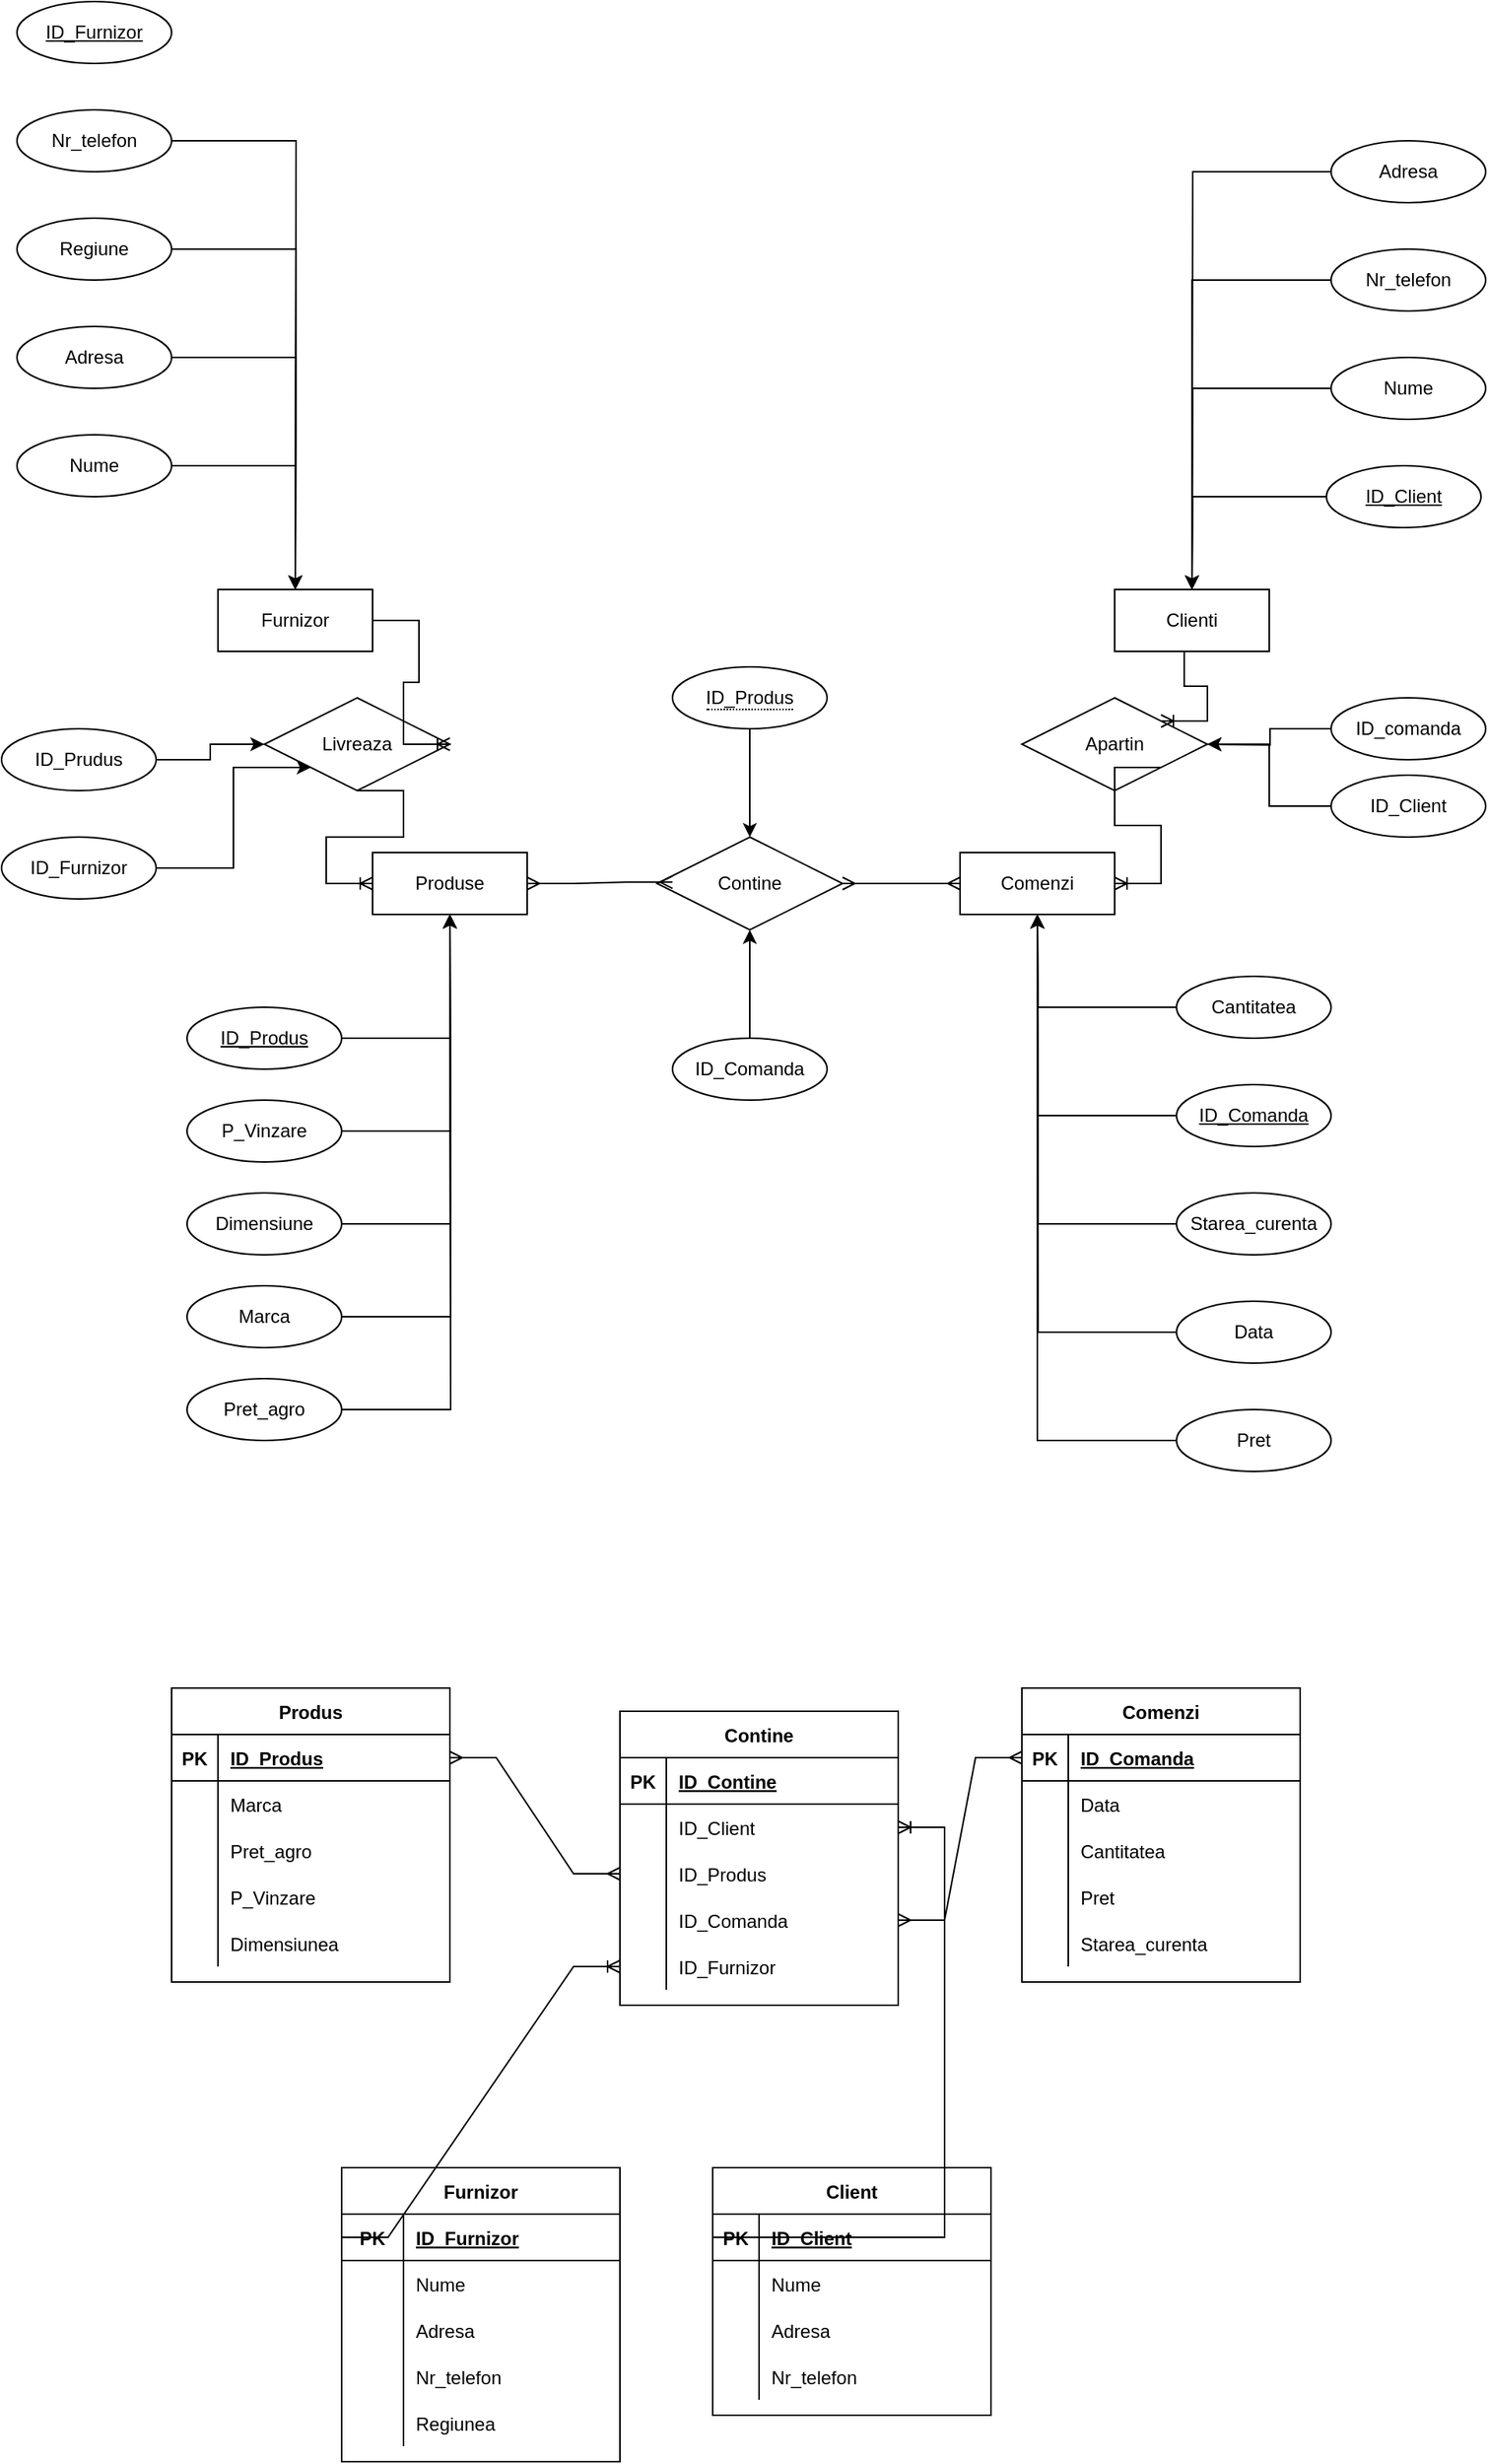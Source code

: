<mxfile version="20.0.1" type="github">
  <diagram id="z83KFJFxjoRGz391U0xc" name="Page-1">
    <mxGraphModel dx="2905" dy="2149" grid="1" gridSize="10" guides="1" tooltips="1" connect="1" arrows="1" fold="1" page="1" pageScale="1" pageWidth="827" pageHeight="1169" math="0" shadow="0">
      <root>
        <mxCell id="0" />
        <mxCell id="1" parent="0" />
        <mxCell id="r5ACtO8exmmjv2202aid-1" value="Produse" style="whiteSpace=wrap;html=1;align=center;" vertex="1" parent="1">
          <mxGeometry x="110" y="140" width="100" height="40" as="geometry" />
        </mxCell>
        <mxCell id="r5ACtO8exmmjv2202aid-2" value="Furnizor" style="whiteSpace=wrap;html=1;align=center;" vertex="1" parent="1">
          <mxGeometry x="10" y="-30" width="100" height="40" as="geometry" />
        </mxCell>
        <mxCell id="r5ACtO8exmmjv2202aid-3" value="Livreaza" style="shape=rhombus;perimeter=rhombusPerimeter;whiteSpace=wrap;html=1;align=center;" vertex="1" parent="1">
          <mxGeometry x="40" y="40" width="120" height="60" as="geometry" />
        </mxCell>
        <mxCell id="r5ACtO8exmmjv2202aid-4" value="Contine" style="shape=rhombus;perimeter=rhombusPerimeter;whiteSpace=wrap;html=1;align=center;" vertex="1" parent="1">
          <mxGeometry x="294" y="130" width="120" height="60" as="geometry" />
        </mxCell>
        <mxCell id="r5ACtO8exmmjv2202aid-5" value="Comenzi" style="whiteSpace=wrap;html=1;align=center;" vertex="1" parent="1">
          <mxGeometry x="490" y="140" width="100" height="40" as="geometry" />
        </mxCell>
        <mxCell id="r5ACtO8exmmjv2202aid-6" value="Clienti" style="whiteSpace=wrap;html=1;align=center;" vertex="1" parent="1">
          <mxGeometry x="590" y="-30" width="100" height="40" as="geometry" />
        </mxCell>
        <mxCell id="r5ACtO8exmmjv2202aid-7" value="Apartin" style="shape=rhombus;perimeter=rhombusPerimeter;whiteSpace=wrap;html=1;align=center;" vertex="1" parent="1">
          <mxGeometry x="530" y="40" width="120" height="60" as="geometry" />
        </mxCell>
        <mxCell id="r5ACtO8exmmjv2202aid-10" style="edgeStyle=orthogonalEdgeStyle;rounded=0;orthogonalLoop=1;jettySize=auto;html=1;entryX=0;entryY=0.5;entryDx=0;entryDy=0;" edge="1" parent="1" source="r5ACtO8exmmjv2202aid-8" target="r5ACtO8exmmjv2202aid-3">
          <mxGeometry relative="1" as="geometry" />
        </mxCell>
        <mxCell id="r5ACtO8exmmjv2202aid-8" value="ID_Prudus" style="ellipse;whiteSpace=wrap;html=1;align=center;" vertex="1" parent="1">
          <mxGeometry x="-130" y="60" width="100" height="40" as="geometry" />
        </mxCell>
        <mxCell id="r5ACtO8exmmjv2202aid-11" style="edgeStyle=orthogonalEdgeStyle;rounded=0;orthogonalLoop=1;jettySize=auto;html=1;entryX=0;entryY=1;entryDx=0;entryDy=0;" edge="1" parent="1" source="r5ACtO8exmmjv2202aid-9" target="r5ACtO8exmmjv2202aid-3">
          <mxGeometry relative="1" as="geometry">
            <Array as="points">
              <mxPoint x="20" y="150" />
              <mxPoint x="20" y="85" />
            </Array>
          </mxGeometry>
        </mxCell>
        <mxCell id="r5ACtO8exmmjv2202aid-9" value="ID_Furnizor" style="ellipse;whiteSpace=wrap;html=1;align=center;" vertex="1" parent="1">
          <mxGeometry x="-130" y="130" width="100" height="40" as="geometry" />
        </mxCell>
        <mxCell id="r5ACtO8exmmjv2202aid-17" style="edgeStyle=orthogonalEdgeStyle;rounded=0;orthogonalLoop=1;jettySize=auto;html=1;entryX=0.5;entryY=0;entryDx=0;entryDy=0;" edge="1" parent="1" source="r5ACtO8exmmjv2202aid-12" target="r5ACtO8exmmjv2202aid-2">
          <mxGeometry relative="1" as="geometry" />
        </mxCell>
        <mxCell id="r5ACtO8exmmjv2202aid-12" value="Nume" style="ellipse;whiteSpace=wrap;html=1;align=center;" vertex="1" parent="1">
          <mxGeometry x="-120" y="-130" width="100" height="40" as="geometry" />
        </mxCell>
        <mxCell id="r5ACtO8exmmjv2202aid-18" style="edgeStyle=orthogonalEdgeStyle;rounded=0;orthogonalLoop=1;jettySize=auto;html=1;" edge="1" parent="1" source="r5ACtO8exmmjv2202aid-13">
          <mxGeometry relative="1" as="geometry">
            <mxPoint x="60" y="-30" as="targetPoint" />
          </mxGeometry>
        </mxCell>
        <mxCell id="r5ACtO8exmmjv2202aid-13" value="Adresa" style="ellipse;whiteSpace=wrap;html=1;align=center;" vertex="1" parent="1">
          <mxGeometry x="-120" y="-200" width="100" height="40" as="geometry" />
        </mxCell>
        <mxCell id="r5ACtO8exmmjv2202aid-19" style="edgeStyle=orthogonalEdgeStyle;rounded=0;orthogonalLoop=1;jettySize=auto;html=1;" edge="1" parent="1" source="r5ACtO8exmmjv2202aid-14">
          <mxGeometry relative="1" as="geometry">
            <mxPoint x="60" y="-30" as="targetPoint" />
          </mxGeometry>
        </mxCell>
        <mxCell id="r5ACtO8exmmjv2202aid-14" value="Regiune" style="ellipse;whiteSpace=wrap;html=1;align=center;" vertex="1" parent="1">
          <mxGeometry x="-120" y="-270" width="100" height="40" as="geometry" />
        </mxCell>
        <mxCell id="r5ACtO8exmmjv2202aid-20" style="edgeStyle=orthogonalEdgeStyle;rounded=0;orthogonalLoop=1;jettySize=auto;html=1;" edge="1" parent="1" source="r5ACtO8exmmjv2202aid-15">
          <mxGeometry relative="1" as="geometry">
            <mxPoint x="60" y="-30" as="targetPoint" />
          </mxGeometry>
        </mxCell>
        <mxCell id="r5ACtO8exmmjv2202aid-15" value="Nr_telefon" style="ellipse;whiteSpace=wrap;html=1;align=center;" vertex="1" parent="1">
          <mxGeometry x="-120" y="-340" width="100" height="40" as="geometry" />
        </mxCell>
        <mxCell id="r5ACtO8exmmjv2202aid-21" value="ID_Furnizor" style="ellipse;whiteSpace=wrap;html=1;align=center;fontStyle=4" vertex="1" parent="1">
          <mxGeometry x="-120" y="-410" width="100" height="40" as="geometry" />
        </mxCell>
        <mxCell id="r5ACtO8exmmjv2202aid-27" style="edgeStyle=orthogonalEdgeStyle;rounded=0;orthogonalLoop=1;jettySize=auto;html=1;entryX=0.5;entryY=1;entryDx=0;entryDy=0;" edge="1" parent="1" source="r5ACtO8exmmjv2202aid-22" target="r5ACtO8exmmjv2202aid-1">
          <mxGeometry relative="1" as="geometry" />
        </mxCell>
        <mxCell id="r5ACtO8exmmjv2202aid-22" value="ID_Produs" style="ellipse;whiteSpace=wrap;html=1;align=center;fontStyle=4" vertex="1" parent="1">
          <mxGeometry x="-10" y="240" width="100" height="40" as="geometry" />
        </mxCell>
        <mxCell id="r5ACtO8exmmjv2202aid-28" style="edgeStyle=orthogonalEdgeStyle;rounded=0;orthogonalLoop=1;jettySize=auto;html=1;" edge="1" parent="1" source="r5ACtO8exmmjv2202aid-23">
          <mxGeometry relative="1" as="geometry">
            <mxPoint x="160" y="180" as="targetPoint" />
          </mxGeometry>
        </mxCell>
        <mxCell id="r5ACtO8exmmjv2202aid-23" value="P_Vinzare" style="ellipse;whiteSpace=wrap;html=1;align=center;" vertex="1" parent="1">
          <mxGeometry x="-10" y="300" width="100" height="40" as="geometry" />
        </mxCell>
        <mxCell id="r5ACtO8exmmjv2202aid-29" style="edgeStyle=orthogonalEdgeStyle;rounded=0;orthogonalLoop=1;jettySize=auto;html=1;" edge="1" parent="1" source="r5ACtO8exmmjv2202aid-24">
          <mxGeometry relative="1" as="geometry">
            <mxPoint x="160" y="180" as="targetPoint" />
          </mxGeometry>
        </mxCell>
        <mxCell id="r5ACtO8exmmjv2202aid-24" value="Dimensiune" style="ellipse;whiteSpace=wrap;html=1;align=center;" vertex="1" parent="1">
          <mxGeometry x="-10" y="360" width="100" height="40" as="geometry" />
        </mxCell>
        <mxCell id="r5ACtO8exmmjv2202aid-30" style="edgeStyle=orthogonalEdgeStyle;rounded=0;orthogonalLoop=1;jettySize=auto;html=1;" edge="1" parent="1" source="r5ACtO8exmmjv2202aid-25">
          <mxGeometry relative="1" as="geometry">
            <mxPoint x="160" y="180" as="targetPoint" />
          </mxGeometry>
        </mxCell>
        <mxCell id="r5ACtO8exmmjv2202aid-25" value="Marca" style="ellipse;whiteSpace=wrap;html=1;align=center;" vertex="1" parent="1">
          <mxGeometry x="-10" y="420" width="100" height="40" as="geometry" />
        </mxCell>
        <mxCell id="r5ACtO8exmmjv2202aid-31" style="edgeStyle=orthogonalEdgeStyle;rounded=0;orthogonalLoop=1;jettySize=auto;html=1;" edge="1" parent="1" source="r5ACtO8exmmjv2202aid-26">
          <mxGeometry relative="1" as="geometry">
            <mxPoint x="160" y="180" as="targetPoint" />
          </mxGeometry>
        </mxCell>
        <mxCell id="r5ACtO8exmmjv2202aid-26" value="Pret_agro" style="ellipse;whiteSpace=wrap;html=1;align=center;" vertex="1" parent="1">
          <mxGeometry x="-10" y="480" width="100" height="40" as="geometry" />
        </mxCell>
        <mxCell id="r5ACtO8exmmjv2202aid-35" style="edgeStyle=orthogonalEdgeStyle;rounded=0;orthogonalLoop=1;jettySize=auto;html=1;entryX=0.5;entryY=0;entryDx=0;entryDy=0;" edge="1" parent="1" source="r5ACtO8exmmjv2202aid-32" target="r5ACtO8exmmjv2202aid-4">
          <mxGeometry relative="1" as="geometry" />
        </mxCell>
        <mxCell id="r5ACtO8exmmjv2202aid-32" value="&lt;span style=&quot;border-bottom: 1px dotted&quot;&gt;ID_Produs&lt;/span&gt;" style="ellipse;whiteSpace=wrap;html=1;align=center;" vertex="1" parent="1">
          <mxGeometry x="304" y="20" width="100" height="40" as="geometry" />
        </mxCell>
        <mxCell id="r5ACtO8exmmjv2202aid-34" style="edgeStyle=orthogonalEdgeStyle;rounded=0;orthogonalLoop=1;jettySize=auto;html=1;entryX=0.5;entryY=1;entryDx=0;entryDy=0;" edge="1" parent="1" source="r5ACtO8exmmjv2202aid-33" target="r5ACtO8exmmjv2202aid-4">
          <mxGeometry relative="1" as="geometry" />
        </mxCell>
        <mxCell id="r5ACtO8exmmjv2202aid-33" value="ID_Comanda" style="ellipse;whiteSpace=wrap;html=1;align=center;" vertex="1" parent="1">
          <mxGeometry x="304" y="260" width="100" height="40" as="geometry" />
        </mxCell>
        <mxCell id="r5ACtO8exmmjv2202aid-45" style="edgeStyle=orthogonalEdgeStyle;rounded=0;orthogonalLoop=1;jettySize=auto;html=1;" edge="1" parent="1" source="r5ACtO8exmmjv2202aid-36">
          <mxGeometry relative="1" as="geometry">
            <mxPoint x="540.0" y="180" as="targetPoint" />
          </mxGeometry>
        </mxCell>
        <mxCell id="r5ACtO8exmmjv2202aid-36" value="Cantitatea" style="ellipse;whiteSpace=wrap;html=1;align=center;" vertex="1" parent="1">
          <mxGeometry x="630" y="220" width="100" height="40" as="geometry" />
        </mxCell>
        <mxCell id="r5ACtO8exmmjv2202aid-44" style="edgeStyle=orthogonalEdgeStyle;rounded=0;orthogonalLoop=1;jettySize=auto;html=1;" edge="1" parent="1" source="r5ACtO8exmmjv2202aid-37">
          <mxGeometry relative="1" as="geometry">
            <mxPoint x="540.0" y="180" as="targetPoint" />
          </mxGeometry>
        </mxCell>
        <mxCell id="r5ACtO8exmmjv2202aid-37" value="&lt;u&gt;ID_Comanda&lt;/u&gt;" style="ellipse;whiteSpace=wrap;html=1;align=center;" vertex="1" parent="1">
          <mxGeometry x="630" y="290" width="100" height="40" as="geometry" />
        </mxCell>
        <mxCell id="r5ACtO8exmmjv2202aid-43" style="edgeStyle=orthogonalEdgeStyle;rounded=0;orthogonalLoop=1;jettySize=auto;html=1;" edge="1" parent="1" source="r5ACtO8exmmjv2202aid-38">
          <mxGeometry relative="1" as="geometry">
            <mxPoint x="540.0" y="180" as="targetPoint" />
          </mxGeometry>
        </mxCell>
        <mxCell id="r5ACtO8exmmjv2202aid-38" value="Starea_curenta" style="ellipse;whiteSpace=wrap;html=1;align=center;" vertex="1" parent="1">
          <mxGeometry x="630" y="360" width="100" height="40" as="geometry" />
        </mxCell>
        <mxCell id="r5ACtO8exmmjv2202aid-42" style="edgeStyle=orthogonalEdgeStyle;rounded=0;orthogonalLoop=1;jettySize=auto;html=1;" edge="1" parent="1" source="r5ACtO8exmmjv2202aid-39">
          <mxGeometry relative="1" as="geometry">
            <mxPoint x="540.0" y="180" as="targetPoint" />
          </mxGeometry>
        </mxCell>
        <mxCell id="r5ACtO8exmmjv2202aid-39" value="Data" style="ellipse;whiteSpace=wrap;html=1;align=center;" vertex="1" parent="1">
          <mxGeometry x="630" y="430" width="100" height="40" as="geometry" />
        </mxCell>
        <mxCell id="r5ACtO8exmmjv2202aid-41" style="edgeStyle=orthogonalEdgeStyle;rounded=0;orthogonalLoop=1;jettySize=auto;html=1;entryX=0.5;entryY=1;entryDx=0;entryDy=0;" edge="1" parent="1" source="r5ACtO8exmmjv2202aid-40" target="r5ACtO8exmmjv2202aid-5">
          <mxGeometry relative="1" as="geometry" />
        </mxCell>
        <mxCell id="r5ACtO8exmmjv2202aid-40" value="Pret" style="ellipse;whiteSpace=wrap;html=1;align=center;" vertex="1" parent="1">
          <mxGeometry x="630" y="500" width="100" height="40" as="geometry" />
        </mxCell>
        <mxCell id="r5ACtO8exmmjv2202aid-49" style="edgeStyle=orthogonalEdgeStyle;rounded=0;orthogonalLoop=1;jettySize=auto;html=1;" edge="1" parent="1" source="r5ACtO8exmmjv2202aid-46">
          <mxGeometry relative="1" as="geometry">
            <mxPoint x="650" y="70" as="targetPoint" />
          </mxGeometry>
        </mxCell>
        <mxCell id="r5ACtO8exmmjv2202aid-46" value="ID_comanda" style="ellipse;whiteSpace=wrap;html=1;align=center;" vertex="1" parent="1">
          <mxGeometry x="730" y="40" width="100" height="40" as="geometry" />
        </mxCell>
        <mxCell id="r5ACtO8exmmjv2202aid-48" style="edgeStyle=orthogonalEdgeStyle;rounded=0;orthogonalLoop=1;jettySize=auto;html=1;" edge="1" parent="1" source="r5ACtO8exmmjv2202aid-47" target="r5ACtO8exmmjv2202aid-7">
          <mxGeometry relative="1" as="geometry" />
        </mxCell>
        <mxCell id="r5ACtO8exmmjv2202aid-47" value="ID_Client" style="ellipse;whiteSpace=wrap;html=1;align=center;" vertex="1" parent="1">
          <mxGeometry x="730" y="90" width="100" height="40" as="geometry" />
        </mxCell>
        <mxCell id="r5ACtO8exmmjv2202aid-55" style="edgeStyle=orthogonalEdgeStyle;rounded=0;orthogonalLoop=1;jettySize=auto;html=1;" edge="1" parent="1" source="r5ACtO8exmmjv2202aid-50">
          <mxGeometry relative="1" as="geometry">
            <mxPoint x="640.0" y="-30" as="targetPoint" />
          </mxGeometry>
        </mxCell>
        <mxCell id="r5ACtO8exmmjv2202aid-50" value="ID_Client" style="ellipse;whiteSpace=wrap;html=1;align=center;fontStyle=4" vertex="1" parent="1">
          <mxGeometry x="727" y="-110" width="100" height="40" as="geometry" />
        </mxCell>
        <mxCell id="r5ACtO8exmmjv2202aid-56" style="edgeStyle=orthogonalEdgeStyle;rounded=0;orthogonalLoop=1;jettySize=auto;html=1;" edge="1" parent="1" source="r5ACtO8exmmjv2202aid-51">
          <mxGeometry relative="1" as="geometry">
            <mxPoint x="640.0" y="-30" as="targetPoint" />
          </mxGeometry>
        </mxCell>
        <mxCell id="r5ACtO8exmmjv2202aid-51" value="Nume" style="ellipse;whiteSpace=wrap;html=1;align=center;" vertex="1" parent="1">
          <mxGeometry x="730" y="-180" width="100" height="40" as="geometry" />
        </mxCell>
        <mxCell id="r5ACtO8exmmjv2202aid-54" style="edgeStyle=orthogonalEdgeStyle;rounded=0;orthogonalLoop=1;jettySize=auto;html=1;entryX=0.5;entryY=0;entryDx=0;entryDy=0;" edge="1" parent="1" source="r5ACtO8exmmjv2202aid-52" target="r5ACtO8exmmjv2202aid-6">
          <mxGeometry relative="1" as="geometry" />
        </mxCell>
        <mxCell id="r5ACtO8exmmjv2202aid-52" value="Nr_telefon" style="ellipse;whiteSpace=wrap;html=1;align=center;" vertex="1" parent="1">
          <mxGeometry x="730" y="-250" width="100" height="40" as="geometry" />
        </mxCell>
        <mxCell id="r5ACtO8exmmjv2202aid-57" style="edgeStyle=orthogonalEdgeStyle;rounded=0;orthogonalLoop=1;jettySize=auto;html=1;" edge="1" parent="1" source="r5ACtO8exmmjv2202aid-53">
          <mxGeometry relative="1" as="geometry">
            <mxPoint x="640.0" y="-30" as="targetPoint" />
          </mxGeometry>
        </mxCell>
        <mxCell id="r5ACtO8exmmjv2202aid-53" value="Adresa" style="ellipse;whiteSpace=wrap;html=1;align=center;" vertex="1" parent="1">
          <mxGeometry x="730" y="-320" width="100" height="40" as="geometry" />
        </mxCell>
        <mxCell id="r5ACtO8exmmjv2202aid-60" value="" style="edgeStyle=entityRelationEdgeStyle;fontSize=12;html=1;endArrow=ERoneToMany;rounded=0;entryX=1;entryY=0;entryDx=0;entryDy=0;exitX=0.75;exitY=1;exitDx=0;exitDy=0;" edge="1" parent="1" source="r5ACtO8exmmjv2202aid-6" target="r5ACtO8exmmjv2202aid-7">
          <mxGeometry width="100" height="100" relative="1" as="geometry">
            <mxPoint x="500" y="50" as="sourcePoint" />
            <mxPoint x="600" y="-50" as="targetPoint" />
          </mxGeometry>
        </mxCell>
        <mxCell id="r5ACtO8exmmjv2202aid-61" value="" style="edgeStyle=entityRelationEdgeStyle;fontSize=12;html=1;endArrow=ERoneToMany;rounded=0;entryX=1;entryY=0.5;entryDx=0;entryDy=0;exitX=1;exitY=1;exitDx=0;exitDy=0;" edge="1" parent="1" source="r5ACtO8exmmjv2202aid-7" target="r5ACtO8exmmjv2202aid-5">
          <mxGeometry width="100" height="100" relative="1" as="geometry">
            <mxPoint x="660" y="250" as="sourcePoint" />
            <mxPoint x="760" y="150" as="targetPoint" />
          </mxGeometry>
        </mxCell>
        <mxCell id="r5ACtO8exmmjv2202aid-62" value="" style="edgeStyle=entityRelationEdgeStyle;fontSize=12;html=1;endArrow=ERmany;startArrow=ERmany;rounded=0;entryX=0;entryY=0.5;entryDx=0;entryDy=0;exitX=1;exitY=0.5;exitDx=0;exitDy=0;" edge="1" parent="1" source="r5ACtO8exmmjv2202aid-4" target="r5ACtO8exmmjv2202aid-5">
          <mxGeometry width="100" height="100" relative="1" as="geometry">
            <mxPoint x="400" y="290" as="sourcePoint" />
            <mxPoint x="500" y="190" as="targetPoint" />
          </mxGeometry>
        </mxCell>
        <mxCell id="r5ACtO8exmmjv2202aid-63" value="" style="edgeStyle=entityRelationEdgeStyle;fontSize=12;html=1;endArrow=ERmany;startArrow=ERmany;rounded=0;entryX=0;entryY=0.5;entryDx=0;entryDy=0;exitX=1;exitY=0.5;exitDx=0;exitDy=0;" edge="1" parent="1" source="r5ACtO8exmmjv2202aid-1">
          <mxGeometry width="100" height="100" relative="1" as="geometry">
            <mxPoint x="228" y="159.17" as="sourcePoint" />
            <mxPoint x="304" y="159.17" as="targetPoint" />
          </mxGeometry>
        </mxCell>
        <mxCell id="r5ACtO8exmmjv2202aid-64" value="" style="edgeStyle=entityRelationEdgeStyle;fontSize=12;html=1;endArrow=ERoneToMany;rounded=0;entryX=0;entryY=0.5;entryDx=0;entryDy=0;exitX=0.5;exitY=1;exitDx=0;exitDy=0;" edge="1" parent="1" source="r5ACtO8exmmjv2202aid-3" target="r5ACtO8exmmjv2202aid-1">
          <mxGeometry width="100" height="100" relative="1" as="geometry">
            <mxPoint x="-100" y="330" as="sourcePoint" />
            <mxPoint y="230" as="targetPoint" />
          </mxGeometry>
        </mxCell>
        <mxCell id="r5ACtO8exmmjv2202aid-65" value="" style="edgeStyle=entityRelationEdgeStyle;fontSize=12;html=1;endArrow=ERoneToMany;rounded=0;entryX=1;entryY=0.5;entryDx=0;entryDy=0;exitX=1;exitY=0.5;exitDx=0;exitDy=0;" edge="1" parent="1" source="r5ACtO8exmmjv2202aid-2" target="r5ACtO8exmmjv2202aid-3">
          <mxGeometry width="100" height="100" relative="1" as="geometry">
            <mxPoint x="160" as="sourcePoint" />
            <mxPoint x="170" y="60" as="targetPoint" />
          </mxGeometry>
        </mxCell>
        <mxCell id="r5ACtO8exmmjv2202aid-66" value="Produs" style="shape=table;startSize=30;container=1;collapsible=1;childLayout=tableLayout;fixedRows=1;rowLines=0;fontStyle=1;align=center;resizeLast=1;" vertex="1" parent="1">
          <mxGeometry x="-20" y="680" width="180" height="190" as="geometry" />
        </mxCell>
        <mxCell id="r5ACtO8exmmjv2202aid-67" value="" style="shape=tableRow;horizontal=0;startSize=0;swimlaneHead=0;swimlaneBody=0;fillColor=none;collapsible=0;dropTarget=0;points=[[0,0.5],[1,0.5]];portConstraint=eastwest;top=0;left=0;right=0;bottom=1;" vertex="1" parent="r5ACtO8exmmjv2202aid-66">
          <mxGeometry y="30" width="180" height="30" as="geometry" />
        </mxCell>
        <mxCell id="r5ACtO8exmmjv2202aid-68" value="PK" style="shape=partialRectangle;connectable=0;fillColor=none;top=0;left=0;bottom=0;right=0;fontStyle=1;overflow=hidden;" vertex="1" parent="r5ACtO8exmmjv2202aid-67">
          <mxGeometry width="30" height="30" as="geometry">
            <mxRectangle width="30" height="30" as="alternateBounds" />
          </mxGeometry>
        </mxCell>
        <mxCell id="r5ACtO8exmmjv2202aid-69" value="ID_Produs" style="shape=partialRectangle;connectable=0;fillColor=none;top=0;left=0;bottom=0;right=0;align=left;spacingLeft=6;fontStyle=5;overflow=hidden;" vertex="1" parent="r5ACtO8exmmjv2202aid-67">
          <mxGeometry x="30" width="150" height="30" as="geometry">
            <mxRectangle width="150" height="30" as="alternateBounds" />
          </mxGeometry>
        </mxCell>
        <mxCell id="r5ACtO8exmmjv2202aid-70" value="" style="shape=tableRow;horizontal=0;startSize=0;swimlaneHead=0;swimlaneBody=0;fillColor=none;collapsible=0;dropTarget=0;points=[[0,0.5],[1,0.5]];portConstraint=eastwest;top=0;left=0;right=0;bottom=0;" vertex="1" parent="r5ACtO8exmmjv2202aid-66">
          <mxGeometry y="60" width="180" height="30" as="geometry" />
        </mxCell>
        <mxCell id="r5ACtO8exmmjv2202aid-71" value="" style="shape=partialRectangle;connectable=0;fillColor=none;top=0;left=0;bottom=0;right=0;editable=1;overflow=hidden;" vertex="1" parent="r5ACtO8exmmjv2202aid-70">
          <mxGeometry width="30" height="30" as="geometry">
            <mxRectangle width="30" height="30" as="alternateBounds" />
          </mxGeometry>
        </mxCell>
        <mxCell id="r5ACtO8exmmjv2202aid-72" value="Marca" style="shape=partialRectangle;connectable=0;fillColor=none;top=0;left=0;bottom=0;right=0;align=left;spacingLeft=6;overflow=hidden;" vertex="1" parent="r5ACtO8exmmjv2202aid-70">
          <mxGeometry x="30" width="150" height="30" as="geometry">
            <mxRectangle width="150" height="30" as="alternateBounds" />
          </mxGeometry>
        </mxCell>
        <mxCell id="r5ACtO8exmmjv2202aid-73" value="" style="shape=tableRow;horizontal=0;startSize=0;swimlaneHead=0;swimlaneBody=0;fillColor=none;collapsible=0;dropTarget=0;points=[[0,0.5],[1,0.5]];portConstraint=eastwest;top=0;left=0;right=0;bottom=0;" vertex="1" parent="r5ACtO8exmmjv2202aid-66">
          <mxGeometry y="90" width="180" height="30" as="geometry" />
        </mxCell>
        <mxCell id="r5ACtO8exmmjv2202aid-74" value="" style="shape=partialRectangle;connectable=0;fillColor=none;top=0;left=0;bottom=0;right=0;editable=1;overflow=hidden;" vertex="1" parent="r5ACtO8exmmjv2202aid-73">
          <mxGeometry width="30" height="30" as="geometry">
            <mxRectangle width="30" height="30" as="alternateBounds" />
          </mxGeometry>
        </mxCell>
        <mxCell id="r5ACtO8exmmjv2202aid-75" value="Pret_agro" style="shape=partialRectangle;connectable=0;fillColor=none;top=0;left=0;bottom=0;right=0;align=left;spacingLeft=6;overflow=hidden;" vertex="1" parent="r5ACtO8exmmjv2202aid-73">
          <mxGeometry x="30" width="150" height="30" as="geometry">
            <mxRectangle width="150" height="30" as="alternateBounds" />
          </mxGeometry>
        </mxCell>
        <mxCell id="r5ACtO8exmmjv2202aid-76" value="" style="shape=tableRow;horizontal=0;startSize=0;swimlaneHead=0;swimlaneBody=0;fillColor=none;collapsible=0;dropTarget=0;points=[[0,0.5],[1,0.5]];portConstraint=eastwest;top=0;left=0;right=0;bottom=0;" vertex="1" parent="r5ACtO8exmmjv2202aid-66">
          <mxGeometry y="120" width="180" height="30" as="geometry" />
        </mxCell>
        <mxCell id="r5ACtO8exmmjv2202aid-77" value="" style="shape=partialRectangle;connectable=0;fillColor=none;top=0;left=0;bottom=0;right=0;editable=1;overflow=hidden;" vertex="1" parent="r5ACtO8exmmjv2202aid-76">
          <mxGeometry width="30" height="30" as="geometry">
            <mxRectangle width="30" height="30" as="alternateBounds" />
          </mxGeometry>
        </mxCell>
        <mxCell id="r5ACtO8exmmjv2202aid-78" value="P_Vinzare" style="shape=partialRectangle;connectable=0;fillColor=none;top=0;left=0;bottom=0;right=0;align=left;spacingLeft=6;overflow=hidden;" vertex="1" parent="r5ACtO8exmmjv2202aid-76">
          <mxGeometry x="30" width="150" height="30" as="geometry">
            <mxRectangle width="150" height="30" as="alternateBounds" />
          </mxGeometry>
        </mxCell>
        <mxCell id="r5ACtO8exmmjv2202aid-79" value="" style="shape=tableRow;horizontal=0;startSize=0;swimlaneHead=0;swimlaneBody=0;fillColor=none;collapsible=0;dropTarget=0;points=[[0,0.5],[1,0.5]];portConstraint=eastwest;top=0;left=0;right=0;bottom=0;" vertex="1" parent="r5ACtO8exmmjv2202aid-66">
          <mxGeometry y="150" width="180" height="30" as="geometry" />
        </mxCell>
        <mxCell id="r5ACtO8exmmjv2202aid-80" value="" style="shape=partialRectangle;connectable=0;fillColor=none;top=0;left=0;bottom=0;right=0;editable=1;overflow=hidden;" vertex="1" parent="r5ACtO8exmmjv2202aid-79">
          <mxGeometry width="30" height="30" as="geometry">
            <mxRectangle width="30" height="30" as="alternateBounds" />
          </mxGeometry>
        </mxCell>
        <mxCell id="r5ACtO8exmmjv2202aid-81" value="Dimensiunea" style="shape=partialRectangle;connectable=0;fillColor=none;top=0;left=0;bottom=0;right=0;align=left;spacingLeft=6;overflow=hidden;" vertex="1" parent="r5ACtO8exmmjv2202aid-79">
          <mxGeometry x="30" width="150" height="30" as="geometry">
            <mxRectangle width="150" height="30" as="alternateBounds" />
          </mxGeometry>
        </mxCell>
        <mxCell id="r5ACtO8exmmjv2202aid-82" value="Contine" style="shape=table;startSize=30;container=1;collapsible=1;childLayout=tableLayout;fixedRows=1;rowLines=0;fontStyle=1;align=center;resizeLast=1;" vertex="1" parent="1">
          <mxGeometry x="270" y="695" width="180" height="190" as="geometry" />
        </mxCell>
        <mxCell id="r5ACtO8exmmjv2202aid-83" value="" style="shape=tableRow;horizontal=0;startSize=0;swimlaneHead=0;swimlaneBody=0;fillColor=none;collapsible=0;dropTarget=0;points=[[0,0.5],[1,0.5]];portConstraint=eastwest;top=0;left=0;right=0;bottom=1;" vertex="1" parent="r5ACtO8exmmjv2202aid-82">
          <mxGeometry y="30" width="180" height="30" as="geometry" />
        </mxCell>
        <mxCell id="r5ACtO8exmmjv2202aid-84" value="PK" style="shape=partialRectangle;connectable=0;fillColor=none;top=0;left=0;bottom=0;right=0;fontStyle=1;overflow=hidden;" vertex="1" parent="r5ACtO8exmmjv2202aid-83">
          <mxGeometry width="30" height="30" as="geometry">
            <mxRectangle width="30" height="30" as="alternateBounds" />
          </mxGeometry>
        </mxCell>
        <mxCell id="r5ACtO8exmmjv2202aid-85" value="ID_Contine" style="shape=partialRectangle;connectable=0;fillColor=none;top=0;left=0;bottom=0;right=0;align=left;spacingLeft=6;fontStyle=5;overflow=hidden;" vertex="1" parent="r5ACtO8exmmjv2202aid-83">
          <mxGeometry x="30" width="150" height="30" as="geometry">
            <mxRectangle width="150" height="30" as="alternateBounds" />
          </mxGeometry>
        </mxCell>
        <mxCell id="r5ACtO8exmmjv2202aid-86" value="" style="shape=tableRow;horizontal=0;startSize=0;swimlaneHead=0;swimlaneBody=0;fillColor=none;collapsible=0;dropTarget=0;points=[[0,0.5],[1,0.5]];portConstraint=eastwest;top=0;left=0;right=0;bottom=0;" vertex="1" parent="r5ACtO8exmmjv2202aid-82">
          <mxGeometry y="60" width="180" height="30" as="geometry" />
        </mxCell>
        <mxCell id="r5ACtO8exmmjv2202aid-87" value="" style="shape=partialRectangle;connectable=0;fillColor=none;top=0;left=0;bottom=0;right=0;editable=1;overflow=hidden;" vertex="1" parent="r5ACtO8exmmjv2202aid-86">
          <mxGeometry width="30" height="30" as="geometry">
            <mxRectangle width="30" height="30" as="alternateBounds" />
          </mxGeometry>
        </mxCell>
        <mxCell id="r5ACtO8exmmjv2202aid-88" value="ID_Client        " style="shape=partialRectangle;connectable=0;fillColor=none;top=0;left=0;bottom=0;right=0;align=left;spacingLeft=6;overflow=hidden;" vertex="1" parent="r5ACtO8exmmjv2202aid-86">
          <mxGeometry x="30" width="150" height="30" as="geometry">
            <mxRectangle width="150" height="30" as="alternateBounds" />
          </mxGeometry>
        </mxCell>
        <mxCell id="r5ACtO8exmmjv2202aid-89" value="" style="shape=tableRow;horizontal=0;startSize=0;swimlaneHead=0;swimlaneBody=0;fillColor=none;collapsible=0;dropTarget=0;points=[[0,0.5],[1,0.5]];portConstraint=eastwest;top=0;left=0;right=0;bottom=0;" vertex="1" parent="r5ACtO8exmmjv2202aid-82">
          <mxGeometry y="90" width="180" height="30" as="geometry" />
        </mxCell>
        <mxCell id="r5ACtO8exmmjv2202aid-90" value="" style="shape=partialRectangle;connectable=0;fillColor=none;top=0;left=0;bottom=0;right=0;editable=1;overflow=hidden;" vertex="1" parent="r5ACtO8exmmjv2202aid-89">
          <mxGeometry width="30" height="30" as="geometry">
            <mxRectangle width="30" height="30" as="alternateBounds" />
          </mxGeometry>
        </mxCell>
        <mxCell id="r5ACtO8exmmjv2202aid-91" value="ID_Produs" style="shape=partialRectangle;connectable=0;fillColor=none;top=0;left=0;bottom=0;right=0;align=left;spacingLeft=6;overflow=hidden;" vertex="1" parent="r5ACtO8exmmjv2202aid-89">
          <mxGeometry x="30" width="150" height="30" as="geometry">
            <mxRectangle width="150" height="30" as="alternateBounds" />
          </mxGeometry>
        </mxCell>
        <mxCell id="r5ACtO8exmmjv2202aid-92" value="" style="shape=tableRow;horizontal=0;startSize=0;swimlaneHead=0;swimlaneBody=0;fillColor=none;collapsible=0;dropTarget=0;points=[[0,0.5],[1,0.5]];portConstraint=eastwest;top=0;left=0;right=0;bottom=0;" vertex="1" parent="r5ACtO8exmmjv2202aid-82">
          <mxGeometry y="120" width="180" height="30" as="geometry" />
        </mxCell>
        <mxCell id="r5ACtO8exmmjv2202aid-93" value="" style="shape=partialRectangle;connectable=0;fillColor=none;top=0;left=0;bottom=0;right=0;editable=1;overflow=hidden;" vertex="1" parent="r5ACtO8exmmjv2202aid-92">
          <mxGeometry width="30" height="30" as="geometry">
            <mxRectangle width="30" height="30" as="alternateBounds" />
          </mxGeometry>
        </mxCell>
        <mxCell id="r5ACtO8exmmjv2202aid-94" value="ID_Comanda" style="shape=partialRectangle;connectable=0;fillColor=none;top=0;left=0;bottom=0;right=0;align=left;spacingLeft=6;overflow=hidden;" vertex="1" parent="r5ACtO8exmmjv2202aid-92">
          <mxGeometry x="30" width="150" height="30" as="geometry">
            <mxRectangle width="150" height="30" as="alternateBounds" />
          </mxGeometry>
        </mxCell>
        <mxCell id="r5ACtO8exmmjv2202aid-108" value="" style="shape=tableRow;horizontal=0;startSize=0;swimlaneHead=0;swimlaneBody=0;fillColor=none;collapsible=0;dropTarget=0;points=[[0,0.5],[1,0.5]];portConstraint=eastwest;top=0;left=0;right=0;bottom=0;" vertex="1" parent="r5ACtO8exmmjv2202aid-82">
          <mxGeometry y="150" width="180" height="30" as="geometry" />
        </mxCell>
        <mxCell id="r5ACtO8exmmjv2202aid-109" value="" style="shape=partialRectangle;connectable=0;fillColor=none;top=0;left=0;bottom=0;right=0;editable=1;overflow=hidden;" vertex="1" parent="r5ACtO8exmmjv2202aid-108">
          <mxGeometry width="30" height="30" as="geometry">
            <mxRectangle width="30" height="30" as="alternateBounds" />
          </mxGeometry>
        </mxCell>
        <mxCell id="r5ACtO8exmmjv2202aid-110" value="ID_Furnizor" style="shape=partialRectangle;connectable=0;fillColor=none;top=0;left=0;bottom=0;right=0;align=left;spacingLeft=6;overflow=hidden;" vertex="1" parent="r5ACtO8exmmjv2202aid-108">
          <mxGeometry x="30" width="150" height="30" as="geometry">
            <mxRectangle width="150" height="30" as="alternateBounds" />
          </mxGeometry>
        </mxCell>
        <mxCell id="r5ACtO8exmmjv2202aid-111" value="Comenzi" style="shape=table;startSize=30;container=1;collapsible=1;childLayout=tableLayout;fixedRows=1;rowLines=0;fontStyle=1;align=center;resizeLast=1;" vertex="1" parent="1">
          <mxGeometry x="530" y="680" width="180" height="190" as="geometry" />
        </mxCell>
        <mxCell id="r5ACtO8exmmjv2202aid-112" value="" style="shape=tableRow;horizontal=0;startSize=0;swimlaneHead=0;swimlaneBody=0;fillColor=none;collapsible=0;dropTarget=0;points=[[0,0.5],[1,0.5]];portConstraint=eastwest;top=0;left=0;right=0;bottom=1;" vertex="1" parent="r5ACtO8exmmjv2202aid-111">
          <mxGeometry y="30" width="180" height="30" as="geometry" />
        </mxCell>
        <mxCell id="r5ACtO8exmmjv2202aid-113" value="PK" style="shape=partialRectangle;connectable=0;fillColor=none;top=0;left=0;bottom=0;right=0;fontStyle=1;overflow=hidden;" vertex="1" parent="r5ACtO8exmmjv2202aid-112">
          <mxGeometry width="30" height="30" as="geometry">
            <mxRectangle width="30" height="30" as="alternateBounds" />
          </mxGeometry>
        </mxCell>
        <mxCell id="r5ACtO8exmmjv2202aid-114" value="ID_Comanda" style="shape=partialRectangle;connectable=0;fillColor=none;top=0;left=0;bottom=0;right=0;align=left;spacingLeft=6;fontStyle=5;overflow=hidden;" vertex="1" parent="r5ACtO8exmmjv2202aid-112">
          <mxGeometry x="30" width="150" height="30" as="geometry">
            <mxRectangle width="150" height="30" as="alternateBounds" />
          </mxGeometry>
        </mxCell>
        <mxCell id="r5ACtO8exmmjv2202aid-115" value="" style="shape=tableRow;horizontal=0;startSize=0;swimlaneHead=0;swimlaneBody=0;fillColor=none;collapsible=0;dropTarget=0;points=[[0,0.5],[1,0.5]];portConstraint=eastwest;top=0;left=0;right=0;bottom=0;" vertex="1" parent="r5ACtO8exmmjv2202aid-111">
          <mxGeometry y="60" width="180" height="30" as="geometry" />
        </mxCell>
        <mxCell id="r5ACtO8exmmjv2202aid-116" value="" style="shape=partialRectangle;connectable=0;fillColor=none;top=0;left=0;bottom=0;right=0;editable=1;overflow=hidden;" vertex="1" parent="r5ACtO8exmmjv2202aid-115">
          <mxGeometry width="30" height="30" as="geometry">
            <mxRectangle width="30" height="30" as="alternateBounds" />
          </mxGeometry>
        </mxCell>
        <mxCell id="r5ACtO8exmmjv2202aid-117" value="Data" style="shape=partialRectangle;connectable=0;fillColor=none;top=0;left=0;bottom=0;right=0;align=left;spacingLeft=6;overflow=hidden;" vertex="1" parent="r5ACtO8exmmjv2202aid-115">
          <mxGeometry x="30" width="150" height="30" as="geometry">
            <mxRectangle width="150" height="30" as="alternateBounds" />
          </mxGeometry>
        </mxCell>
        <mxCell id="r5ACtO8exmmjv2202aid-118" value="" style="shape=tableRow;horizontal=0;startSize=0;swimlaneHead=0;swimlaneBody=0;fillColor=none;collapsible=0;dropTarget=0;points=[[0,0.5],[1,0.5]];portConstraint=eastwest;top=0;left=0;right=0;bottom=0;" vertex="1" parent="r5ACtO8exmmjv2202aid-111">
          <mxGeometry y="90" width="180" height="30" as="geometry" />
        </mxCell>
        <mxCell id="r5ACtO8exmmjv2202aid-119" value="" style="shape=partialRectangle;connectable=0;fillColor=none;top=0;left=0;bottom=0;right=0;editable=1;overflow=hidden;" vertex="1" parent="r5ACtO8exmmjv2202aid-118">
          <mxGeometry width="30" height="30" as="geometry">
            <mxRectangle width="30" height="30" as="alternateBounds" />
          </mxGeometry>
        </mxCell>
        <mxCell id="r5ACtO8exmmjv2202aid-120" value="Cantitatea" style="shape=partialRectangle;connectable=0;fillColor=none;top=0;left=0;bottom=0;right=0;align=left;spacingLeft=6;overflow=hidden;" vertex="1" parent="r5ACtO8exmmjv2202aid-118">
          <mxGeometry x="30" width="150" height="30" as="geometry">
            <mxRectangle width="150" height="30" as="alternateBounds" />
          </mxGeometry>
        </mxCell>
        <mxCell id="r5ACtO8exmmjv2202aid-121" value="" style="shape=tableRow;horizontal=0;startSize=0;swimlaneHead=0;swimlaneBody=0;fillColor=none;collapsible=0;dropTarget=0;points=[[0,0.5],[1,0.5]];portConstraint=eastwest;top=0;left=0;right=0;bottom=0;" vertex="1" parent="r5ACtO8exmmjv2202aid-111">
          <mxGeometry y="120" width="180" height="30" as="geometry" />
        </mxCell>
        <mxCell id="r5ACtO8exmmjv2202aid-122" value="" style="shape=partialRectangle;connectable=0;fillColor=none;top=0;left=0;bottom=0;right=0;editable=1;overflow=hidden;" vertex="1" parent="r5ACtO8exmmjv2202aid-121">
          <mxGeometry width="30" height="30" as="geometry">
            <mxRectangle width="30" height="30" as="alternateBounds" />
          </mxGeometry>
        </mxCell>
        <mxCell id="r5ACtO8exmmjv2202aid-123" value="Pret" style="shape=partialRectangle;connectable=0;fillColor=none;top=0;left=0;bottom=0;right=0;align=left;spacingLeft=6;overflow=hidden;" vertex="1" parent="r5ACtO8exmmjv2202aid-121">
          <mxGeometry x="30" width="150" height="30" as="geometry">
            <mxRectangle width="150" height="30" as="alternateBounds" />
          </mxGeometry>
        </mxCell>
        <mxCell id="r5ACtO8exmmjv2202aid-124" value="" style="shape=tableRow;horizontal=0;startSize=0;swimlaneHead=0;swimlaneBody=0;fillColor=none;collapsible=0;dropTarget=0;points=[[0,0.5],[1,0.5]];portConstraint=eastwest;top=0;left=0;right=0;bottom=0;" vertex="1" parent="r5ACtO8exmmjv2202aid-111">
          <mxGeometry y="150" width="180" height="30" as="geometry" />
        </mxCell>
        <mxCell id="r5ACtO8exmmjv2202aid-125" value="" style="shape=partialRectangle;connectable=0;fillColor=none;top=0;left=0;bottom=0;right=0;editable=1;overflow=hidden;" vertex="1" parent="r5ACtO8exmmjv2202aid-124">
          <mxGeometry width="30" height="30" as="geometry">
            <mxRectangle width="30" height="30" as="alternateBounds" />
          </mxGeometry>
        </mxCell>
        <mxCell id="r5ACtO8exmmjv2202aid-126" value="Starea_curenta" style="shape=partialRectangle;connectable=0;fillColor=none;top=0;left=0;bottom=0;right=0;align=left;spacingLeft=6;overflow=hidden;" vertex="1" parent="r5ACtO8exmmjv2202aid-124">
          <mxGeometry x="30" width="150" height="30" as="geometry">
            <mxRectangle width="150" height="30" as="alternateBounds" />
          </mxGeometry>
        </mxCell>
        <mxCell id="r5ACtO8exmmjv2202aid-127" value="Furnizor" style="shape=table;startSize=30;container=1;collapsible=1;childLayout=tableLayout;fixedRows=1;rowLines=0;fontStyle=1;align=center;resizeLast=1;" vertex="1" parent="1">
          <mxGeometry x="90" y="990" width="180" height="190" as="geometry" />
        </mxCell>
        <mxCell id="r5ACtO8exmmjv2202aid-128" value="" style="shape=tableRow;horizontal=0;startSize=0;swimlaneHead=0;swimlaneBody=0;fillColor=none;collapsible=0;dropTarget=0;points=[[0,0.5],[1,0.5]];portConstraint=eastwest;top=0;left=0;right=0;bottom=1;" vertex="1" parent="r5ACtO8exmmjv2202aid-127">
          <mxGeometry y="30" width="180" height="30" as="geometry" />
        </mxCell>
        <mxCell id="r5ACtO8exmmjv2202aid-129" value="PK" style="shape=partialRectangle;connectable=0;fillColor=none;top=0;left=0;bottom=0;right=0;fontStyle=1;overflow=hidden;" vertex="1" parent="r5ACtO8exmmjv2202aid-128">
          <mxGeometry width="40.0" height="30" as="geometry">
            <mxRectangle width="40.0" height="30" as="alternateBounds" />
          </mxGeometry>
        </mxCell>
        <mxCell id="r5ACtO8exmmjv2202aid-130" value="ID_Furnizor" style="shape=partialRectangle;connectable=0;fillColor=none;top=0;left=0;bottom=0;right=0;align=left;spacingLeft=6;fontStyle=5;overflow=hidden;" vertex="1" parent="r5ACtO8exmmjv2202aid-128">
          <mxGeometry x="40.0" width="140.0" height="30" as="geometry">
            <mxRectangle width="140.0" height="30" as="alternateBounds" />
          </mxGeometry>
        </mxCell>
        <mxCell id="r5ACtO8exmmjv2202aid-131" value="" style="shape=tableRow;horizontal=0;startSize=0;swimlaneHead=0;swimlaneBody=0;fillColor=none;collapsible=0;dropTarget=0;points=[[0,0.5],[1,0.5]];portConstraint=eastwest;top=0;left=0;right=0;bottom=0;" vertex="1" parent="r5ACtO8exmmjv2202aid-127">
          <mxGeometry y="60" width="180" height="30" as="geometry" />
        </mxCell>
        <mxCell id="r5ACtO8exmmjv2202aid-132" value="" style="shape=partialRectangle;connectable=0;fillColor=none;top=0;left=0;bottom=0;right=0;editable=1;overflow=hidden;" vertex="1" parent="r5ACtO8exmmjv2202aid-131">
          <mxGeometry width="40.0" height="30" as="geometry">
            <mxRectangle width="40.0" height="30" as="alternateBounds" />
          </mxGeometry>
        </mxCell>
        <mxCell id="r5ACtO8exmmjv2202aid-133" value="Nume" style="shape=partialRectangle;connectable=0;fillColor=none;top=0;left=0;bottom=0;right=0;align=left;spacingLeft=6;overflow=hidden;" vertex="1" parent="r5ACtO8exmmjv2202aid-131">
          <mxGeometry x="40.0" width="140.0" height="30" as="geometry">
            <mxRectangle width="140.0" height="30" as="alternateBounds" />
          </mxGeometry>
        </mxCell>
        <mxCell id="r5ACtO8exmmjv2202aid-134" value="" style="shape=tableRow;horizontal=0;startSize=0;swimlaneHead=0;swimlaneBody=0;fillColor=none;collapsible=0;dropTarget=0;points=[[0,0.5],[1,0.5]];portConstraint=eastwest;top=0;left=0;right=0;bottom=0;" vertex="1" parent="r5ACtO8exmmjv2202aid-127">
          <mxGeometry y="90" width="180" height="30" as="geometry" />
        </mxCell>
        <mxCell id="r5ACtO8exmmjv2202aid-135" value="" style="shape=partialRectangle;connectable=0;fillColor=none;top=0;left=0;bottom=0;right=0;editable=1;overflow=hidden;" vertex="1" parent="r5ACtO8exmmjv2202aid-134">
          <mxGeometry width="40.0" height="30" as="geometry">
            <mxRectangle width="40.0" height="30" as="alternateBounds" />
          </mxGeometry>
        </mxCell>
        <mxCell id="r5ACtO8exmmjv2202aid-136" value="Adresa" style="shape=partialRectangle;connectable=0;fillColor=none;top=0;left=0;bottom=0;right=0;align=left;spacingLeft=6;overflow=hidden;" vertex="1" parent="r5ACtO8exmmjv2202aid-134">
          <mxGeometry x="40.0" width="140.0" height="30" as="geometry">
            <mxRectangle width="140.0" height="30" as="alternateBounds" />
          </mxGeometry>
        </mxCell>
        <mxCell id="r5ACtO8exmmjv2202aid-137" value="" style="shape=tableRow;horizontal=0;startSize=0;swimlaneHead=0;swimlaneBody=0;fillColor=none;collapsible=0;dropTarget=0;points=[[0,0.5],[1,0.5]];portConstraint=eastwest;top=0;left=0;right=0;bottom=0;" vertex="1" parent="r5ACtO8exmmjv2202aid-127">
          <mxGeometry y="120" width="180" height="30" as="geometry" />
        </mxCell>
        <mxCell id="r5ACtO8exmmjv2202aid-138" value="" style="shape=partialRectangle;connectable=0;fillColor=none;top=0;left=0;bottom=0;right=0;editable=1;overflow=hidden;" vertex="1" parent="r5ACtO8exmmjv2202aid-137">
          <mxGeometry width="40.0" height="30" as="geometry">
            <mxRectangle width="40.0" height="30" as="alternateBounds" />
          </mxGeometry>
        </mxCell>
        <mxCell id="r5ACtO8exmmjv2202aid-139" value="Nr_telefon" style="shape=partialRectangle;connectable=0;fillColor=none;top=0;left=0;bottom=0;right=0;align=left;spacingLeft=6;overflow=hidden;" vertex="1" parent="r5ACtO8exmmjv2202aid-137">
          <mxGeometry x="40.0" width="140.0" height="30" as="geometry">
            <mxRectangle width="140.0" height="30" as="alternateBounds" />
          </mxGeometry>
        </mxCell>
        <mxCell id="r5ACtO8exmmjv2202aid-140" value="" style="shape=tableRow;horizontal=0;startSize=0;swimlaneHead=0;swimlaneBody=0;fillColor=none;collapsible=0;dropTarget=0;points=[[0,0.5],[1,0.5]];portConstraint=eastwest;top=0;left=0;right=0;bottom=0;" vertex="1" parent="r5ACtO8exmmjv2202aid-127">
          <mxGeometry y="150" width="180" height="30" as="geometry" />
        </mxCell>
        <mxCell id="r5ACtO8exmmjv2202aid-141" value="" style="shape=partialRectangle;connectable=0;fillColor=none;top=0;left=0;bottom=0;right=0;editable=1;overflow=hidden;" vertex="1" parent="r5ACtO8exmmjv2202aid-140">
          <mxGeometry width="40.0" height="30" as="geometry">
            <mxRectangle width="40.0" height="30" as="alternateBounds" />
          </mxGeometry>
        </mxCell>
        <mxCell id="r5ACtO8exmmjv2202aid-142" value="Regiunea" style="shape=partialRectangle;connectable=0;fillColor=none;top=0;left=0;bottom=0;right=0;align=left;spacingLeft=6;overflow=hidden;" vertex="1" parent="r5ACtO8exmmjv2202aid-140">
          <mxGeometry x="40.0" width="140.0" height="30" as="geometry">
            <mxRectangle width="140.0" height="30" as="alternateBounds" />
          </mxGeometry>
        </mxCell>
        <mxCell id="r5ACtO8exmmjv2202aid-143" value="Client" style="shape=table;startSize=30;container=1;collapsible=1;childLayout=tableLayout;fixedRows=1;rowLines=0;fontStyle=1;align=center;resizeLast=1;" vertex="1" parent="1">
          <mxGeometry x="330" y="990" width="180" height="160" as="geometry" />
        </mxCell>
        <mxCell id="r5ACtO8exmmjv2202aid-144" value="" style="shape=tableRow;horizontal=0;startSize=0;swimlaneHead=0;swimlaneBody=0;fillColor=none;collapsible=0;dropTarget=0;points=[[0,0.5],[1,0.5]];portConstraint=eastwest;top=0;left=0;right=0;bottom=1;" vertex="1" parent="r5ACtO8exmmjv2202aid-143">
          <mxGeometry y="30" width="180" height="30" as="geometry" />
        </mxCell>
        <mxCell id="r5ACtO8exmmjv2202aid-145" value="PK" style="shape=partialRectangle;connectable=0;fillColor=none;top=0;left=0;bottom=0;right=0;fontStyle=1;overflow=hidden;" vertex="1" parent="r5ACtO8exmmjv2202aid-144">
          <mxGeometry width="30" height="30" as="geometry">
            <mxRectangle width="30" height="30" as="alternateBounds" />
          </mxGeometry>
        </mxCell>
        <mxCell id="r5ACtO8exmmjv2202aid-146" value="ID_Client" style="shape=partialRectangle;connectable=0;fillColor=none;top=0;left=0;bottom=0;right=0;align=left;spacingLeft=6;fontStyle=5;overflow=hidden;" vertex="1" parent="r5ACtO8exmmjv2202aid-144">
          <mxGeometry x="30" width="150" height="30" as="geometry">
            <mxRectangle width="150" height="30" as="alternateBounds" />
          </mxGeometry>
        </mxCell>
        <mxCell id="r5ACtO8exmmjv2202aid-147" value="" style="shape=tableRow;horizontal=0;startSize=0;swimlaneHead=0;swimlaneBody=0;fillColor=none;collapsible=0;dropTarget=0;points=[[0,0.5],[1,0.5]];portConstraint=eastwest;top=0;left=0;right=0;bottom=0;" vertex="1" parent="r5ACtO8exmmjv2202aid-143">
          <mxGeometry y="60" width="180" height="30" as="geometry" />
        </mxCell>
        <mxCell id="r5ACtO8exmmjv2202aid-148" value="" style="shape=partialRectangle;connectable=0;fillColor=none;top=0;left=0;bottom=0;right=0;editable=1;overflow=hidden;" vertex="1" parent="r5ACtO8exmmjv2202aid-147">
          <mxGeometry width="30" height="30" as="geometry">
            <mxRectangle width="30" height="30" as="alternateBounds" />
          </mxGeometry>
        </mxCell>
        <mxCell id="r5ACtO8exmmjv2202aid-149" value="Nume" style="shape=partialRectangle;connectable=0;fillColor=none;top=0;left=0;bottom=0;right=0;align=left;spacingLeft=6;overflow=hidden;" vertex="1" parent="r5ACtO8exmmjv2202aid-147">
          <mxGeometry x="30" width="150" height="30" as="geometry">
            <mxRectangle width="150" height="30" as="alternateBounds" />
          </mxGeometry>
        </mxCell>
        <mxCell id="r5ACtO8exmmjv2202aid-150" value="" style="shape=tableRow;horizontal=0;startSize=0;swimlaneHead=0;swimlaneBody=0;fillColor=none;collapsible=0;dropTarget=0;points=[[0,0.5],[1,0.5]];portConstraint=eastwest;top=0;left=0;right=0;bottom=0;" vertex="1" parent="r5ACtO8exmmjv2202aid-143">
          <mxGeometry y="90" width="180" height="30" as="geometry" />
        </mxCell>
        <mxCell id="r5ACtO8exmmjv2202aid-151" value="" style="shape=partialRectangle;connectable=0;fillColor=none;top=0;left=0;bottom=0;right=0;editable=1;overflow=hidden;" vertex="1" parent="r5ACtO8exmmjv2202aid-150">
          <mxGeometry width="30" height="30" as="geometry">
            <mxRectangle width="30" height="30" as="alternateBounds" />
          </mxGeometry>
        </mxCell>
        <mxCell id="r5ACtO8exmmjv2202aid-152" value="Adresa" style="shape=partialRectangle;connectable=0;fillColor=none;top=0;left=0;bottom=0;right=0;align=left;spacingLeft=6;overflow=hidden;" vertex="1" parent="r5ACtO8exmmjv2202aid-150">
          <mxGeometry x="30" width="150" height="30" as="geometry">
            <mxRectangle width="150" height="30" as="alternateBounds" />
          </mxGeometry>
        </mxCell>
        <mxCell id="r5ACtO8exmmjv2202aid-153" value="" style="shape=tableRow;horizontal=0;startSize=0;swimlaneHead=0;swimlaneBody=0;fillColor=none;collapsible=0;dropTarget=0;points=[[0,0.5],[1,0.5]];portConstraint=eastwest;top=0;left=0;right=0;bottom=0;" vertex="1" parent="r5ACtO8exmmjv2202aid-143">
          <mxGeometry y="120" width="180" height="30" as="geometry" />
        </mxCell>
        <mxCell id="r5ACtO8exmmjv2202aid-154" value="" style="shape=partialRectangle;connectable=0;fillColor=none;top=0;left=0;bottom=0;right=0;editable=1;overflow=hidden;" vertex="1" parent="r5ACtO8exmmjv2202aid-153">
          <mxGeometry width="30" height="30" as="geometry">
            <mxRectangle width="30" height="30" as="alternateBounds" />
          </mxGeometry>
        </mxCell>
        <mxCell id="r5ACtO8exmmjv2202aid-155" value="Nr_telefon" style="shape=partialRectangle;connectable=0;fillColor=none;top=0;left=0;bottom=0;right=0;align=left;spacingLeft=6;overflow=hidden;" vertex="1" parent="r5ACtO8exmmjv2202aid-153">
          <mxGeometry x="30" width="150" height="30" as="geometry">
            <mxRectangle width="150" height="30" as="alternateBounds" />
          </mxGeometry>
        </mxCell>
        <mxCell id="r5ACtO8exmmjv2202aid-156" value="" style="edgeStyle=entityRelationEdgeStyle;fontSize=12;html=1;endArrow=ERoneToMany;rounded=0;exitX=0;exitY=0.5;exitDx=0;exitDy=0;" edge="1" parent="1" source="r5ACtO8exmmjv2202aid-144" target="r5ACtO8exmmjv2202aid-86">
          <mxGeometry width="100" height="100" relative="1" as="geometry">
            <mxPoint x="230" y="980" as="sourcePoint" />
            <mxPoint x="330" y="880" as="targetPoint" />
          </mxGeometry>
        </mxCell>
        <mxCell id="r5ACtO8exmmjv2202aid-157" value="" style="edgeStyle=entityRelationEdgeStyle;fontSize=12;html=1;endArrow=ERmany;startArrow=ERmany;rounded=0;entryX=0;entryY=0.5;entryDx=0;entryDy=0;" edge="1" parent="1" source="r5ACtO8exmmjv2202aid-92" target="r5ACtO8exmmjv2202aid-112">
          <mxGeometry width="100" height="100" relative="1" as="geometry">
            <mxPoint x="450" y="710" as="sourcePoint" />
            <mxPoint x="550" y="610" as="targetPoint" />
          </mxGeometry>
        </mxCell>
        <mxCell id="r5ACtO8exmmjv2202aid-158" value="" style="edgeStyle=entityRelationEdgeStyle;fontSize=12;html=1;endArrow=ERmany;startArrow=ERmany;rounded=0;entryX=0;entryY=0.5;entryDx=0;entryDy=0;exitX=1;exitY=0.5;exitDx=0;exitDy=0;" edge="1" parent="1" source="r5ACtO8exmmjv2202aid-67" target="r5ACtO8exmmjv2202aid-89">
          <mxGeometry width="100" height="100" relative="1" as="geometry">
            <mxPoint x="40" y="990" as="sourcePoint" />
            <mxPoint x="140" y="890" as="targetPoint" />
          </mxGeometry>
        </mxCell>
        <mxCell id="r5ACtO8exmmjv2202aid-159" value="" style="edgeStyle=entityRelationEdgeStyle;fontSize=12;html=1;endArrow=ERoneToMany;rounded=0;exitX=0;exitY=0.5;exitDx=0;exitDy=0;" edge="1" parent="1" source="r5ACtO8exmmjv2202aid-128" target="r5ACtO8exmmjv2202aid-108">
          <mxGeometry width="100" height="100" relative="1" as="geometry">
            <mxPoint x="130" y="960" as="sourcePoint" />
            <mxPoint x="230" y="860" as="targetPoint" />
          </mxGeometry>
        </mxCell>
      </root>
    </mxGraphModel>
  </diagram>
</mxfile>
